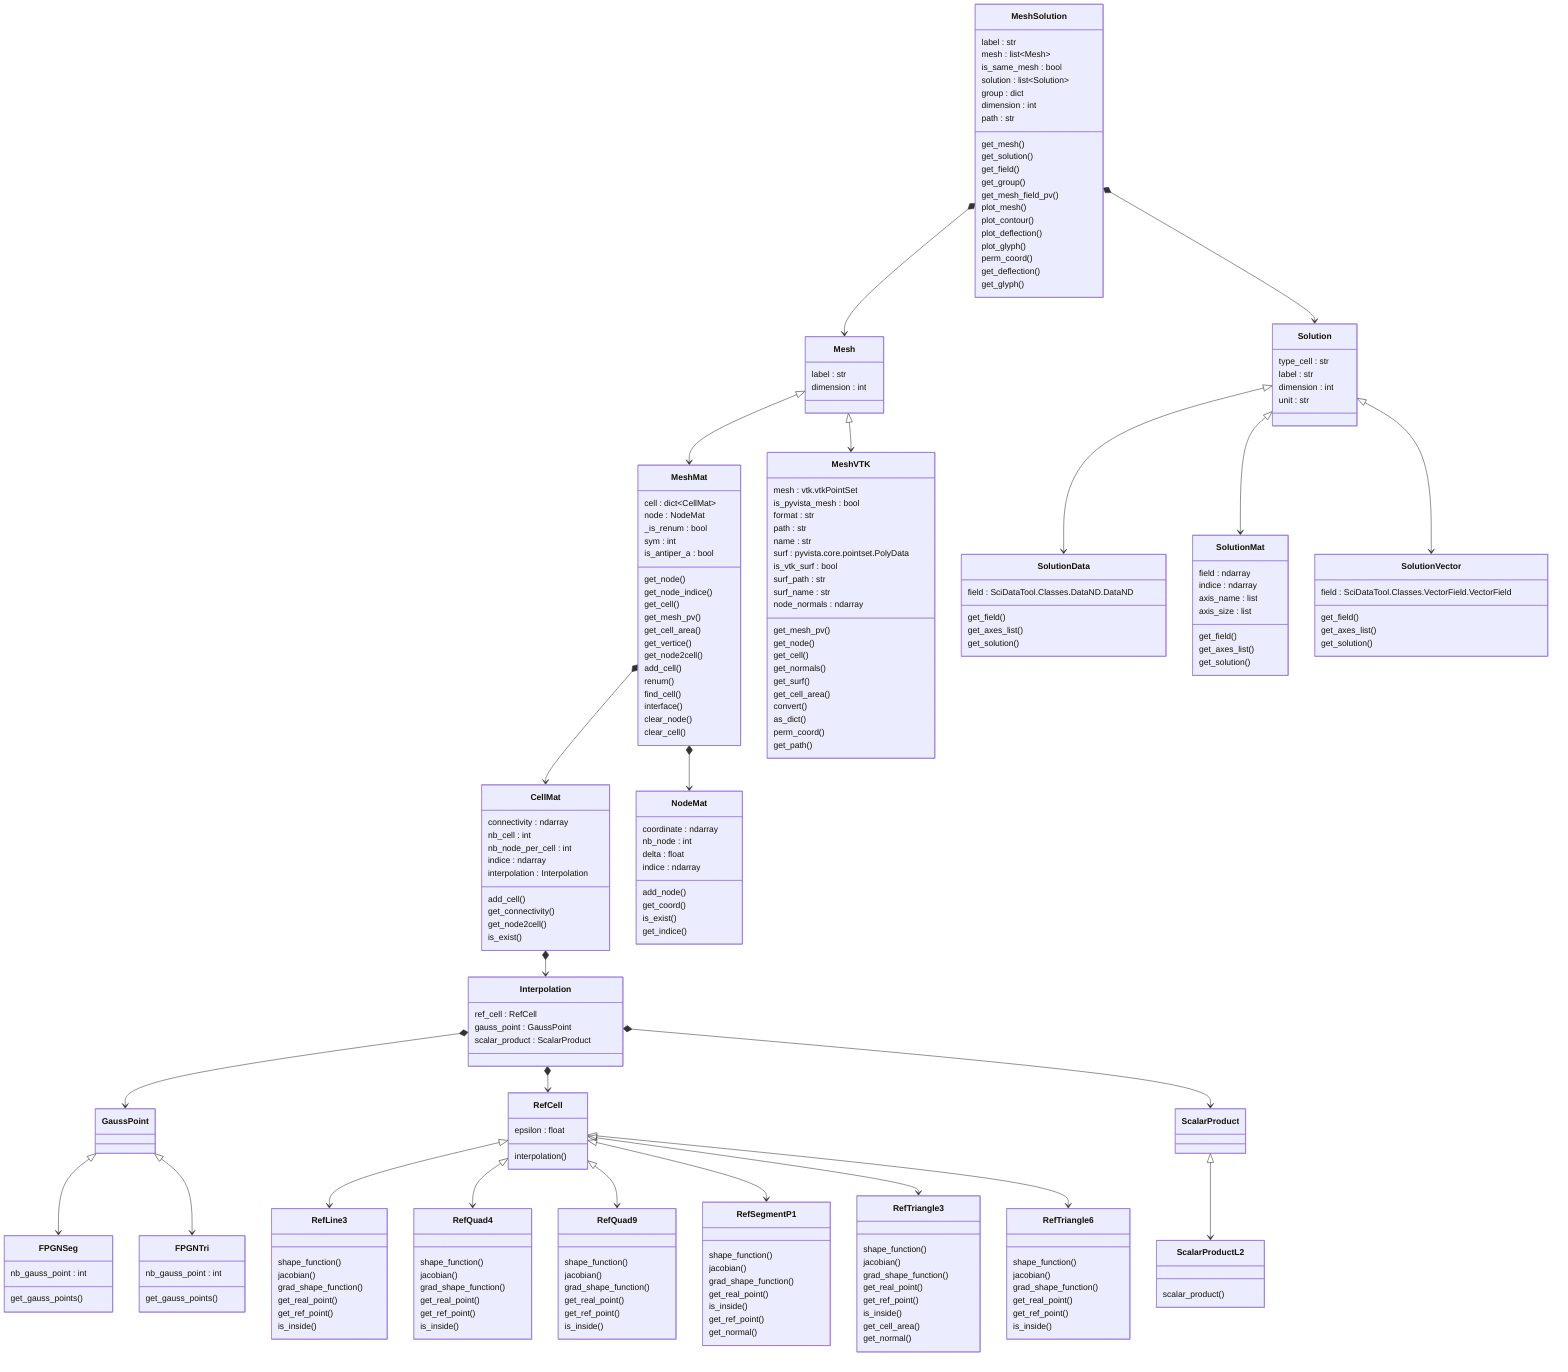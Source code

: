 classDiagram
direction TB
class CellMat{
	connectivity : ndarray
	nb_cell : int
	nb_node_per_cell : int
	indice : ndarray
	interpolation : Interpolation
	add_cell()
	get_connectivity()
	get_node2cell()
	is_exist()
}
class FPGNSeg{
	nb_gauss_point : int
	get_gauss_points()
}
class FPGNTri{
	nb_gauss_point : int
	get_gauss_points()
}
class GaussPoint{
}
class Interpolation{
	ref_cell : RefCell
	gauss_point : GaussPoint
	scalar_product : ScalarProduct
}
class Mesh{
	label : str
	dimension : int
}
class MeshMat{
	cell : dict~CellMat~
	node : NodeMat
	_is_renum : bool
	sym : int
	is_antiper_a : bool
	get_node()
	get_node_indice()
	get_cell()
	get_mesh_pv()
	get_cell_area()
	get_vertice()
	get_node2cell()
	add_cell()
	renum()
	find_cell()
	interface()
	clear_node()
	clear_cell()
}
class MeshSolution{
	label : str
	mesh : list~Mesh~
	is_same_mesh : bool
	solution : list~Solution~
	group : dict
	dimension : int
	path : str
	get_mesh()
	get_solution()
	get_field()
	get_group()
	get_mesh_field_pv()
	plot_mesh()
	plot_contour()
	plot_deflection()
	plot_glyph()
	perm_coord()
	get_deflection()
	get_glyph()
}
class MeshVTK{
	mesh : vtk.vtkPointSet
	is_pyvista_mesh : bool
	format : str
	path : str
	name : str
	surf : pyvista.core.pointset.PolyData
	is_vtk_surf : bool
	surf_path : str
	surf_name : str
	node_normals : ndarray
	get_mesh_pv()
	get_node()
	get_cell()
	get_normals()
	get_surf()
	get_cell_area()
	convert()
	as_dict()
	perm_coord()
	get_path()
}
class NodeMat{
	coordinate : ndarray
	nb_node : int
	delta : float
	indice : ndarray
	add_node()
	get_coord()
	is_exist()
	get_indice()
}
class RefCell{
	epsilon : float
	interpolation()
}
class RefLine3{
	shape_function()
	jacobian()
	grad_shape_function()
	get_real_point()
	get_ref_point()
	is_inside()
}
class RefQuad4{
	shape_function()
	jacobian()
	grad_shape_function()
	get_real_point()
	get_ref_point()
	is_inside()
}
class RefQuad9{
	shape_function()
	jacobian()
	grad_shape_function()
	get_real_point()
	get_ref_point()
	is_inside()
}
class RefSegmentP1{
	shape_function()
	jacobian()
	grad_shape_function()
	get_real_point()
	is_inside()
	get_ref_point()
	get_normal()
}
class RefTriangle3{
	shape_function()
	jacobian()
	grad_shape_function()
	get_real_point()
	get_ref_point()
	is_inside()
	get_cell_area()
	get_normal()
}
class RefTriangle6{
	shape_function()
	jacobian()
	grad_shape_function()
	get_real_point()
	get_ref_point()
	is_inside()
}
class ScalarProduct{
}
class ScalarProductL2{
	scalar_product()
}
class Solution{
	type_cell : str
	label : str
	dimension : int
	unit : str
}
class SolutionData{
	field : SciDataTool.Classes.DataND.DataND
	get_field()
	get_axes_list()
	get_solution()
}
class SolutionMat{
	field : ndarray
	indice : ndarray
	axis_name : list
	axis_size : list
	get_field()
	get_axes_list()
	get_solution()
}
class SolutionVector{
	field : SciDataTool.Classes.VectorField.VectorField
	get_field()
	get_axes_list()
	get_solution()
}
CellMat *--> Interpolation
GaussPoint  <|--> FPGNSeg
GaussPoint  <|--> FPGNTri
Interpolation *--> GaussPoint
Interpolation *--> RefCell
Interpolation *--> ScalarProduct
Mesh  <|--> MeshMat
Mesh  <|--> MeshVTK
MeshMat *--> CellMat
MeshMat *--> NodeMat
MeshSolution *--> Mesh
MeshSolution *--> Solution
RefCell  <|--> RefLine3
RefCell  <|--> RefQuad4
RefCell  <|--> RefQuad9
RefCell  <|--> RefSegmentP1
RefCell  <|--> RefTriangle3
RefCell  <|--> RefTriangle6
ScalarProduct  <|--> ScalarProductL2
Solution  <|--> SolutionData
Solution  <|--> SolutionMat
Solution  <|--> SolutionVector